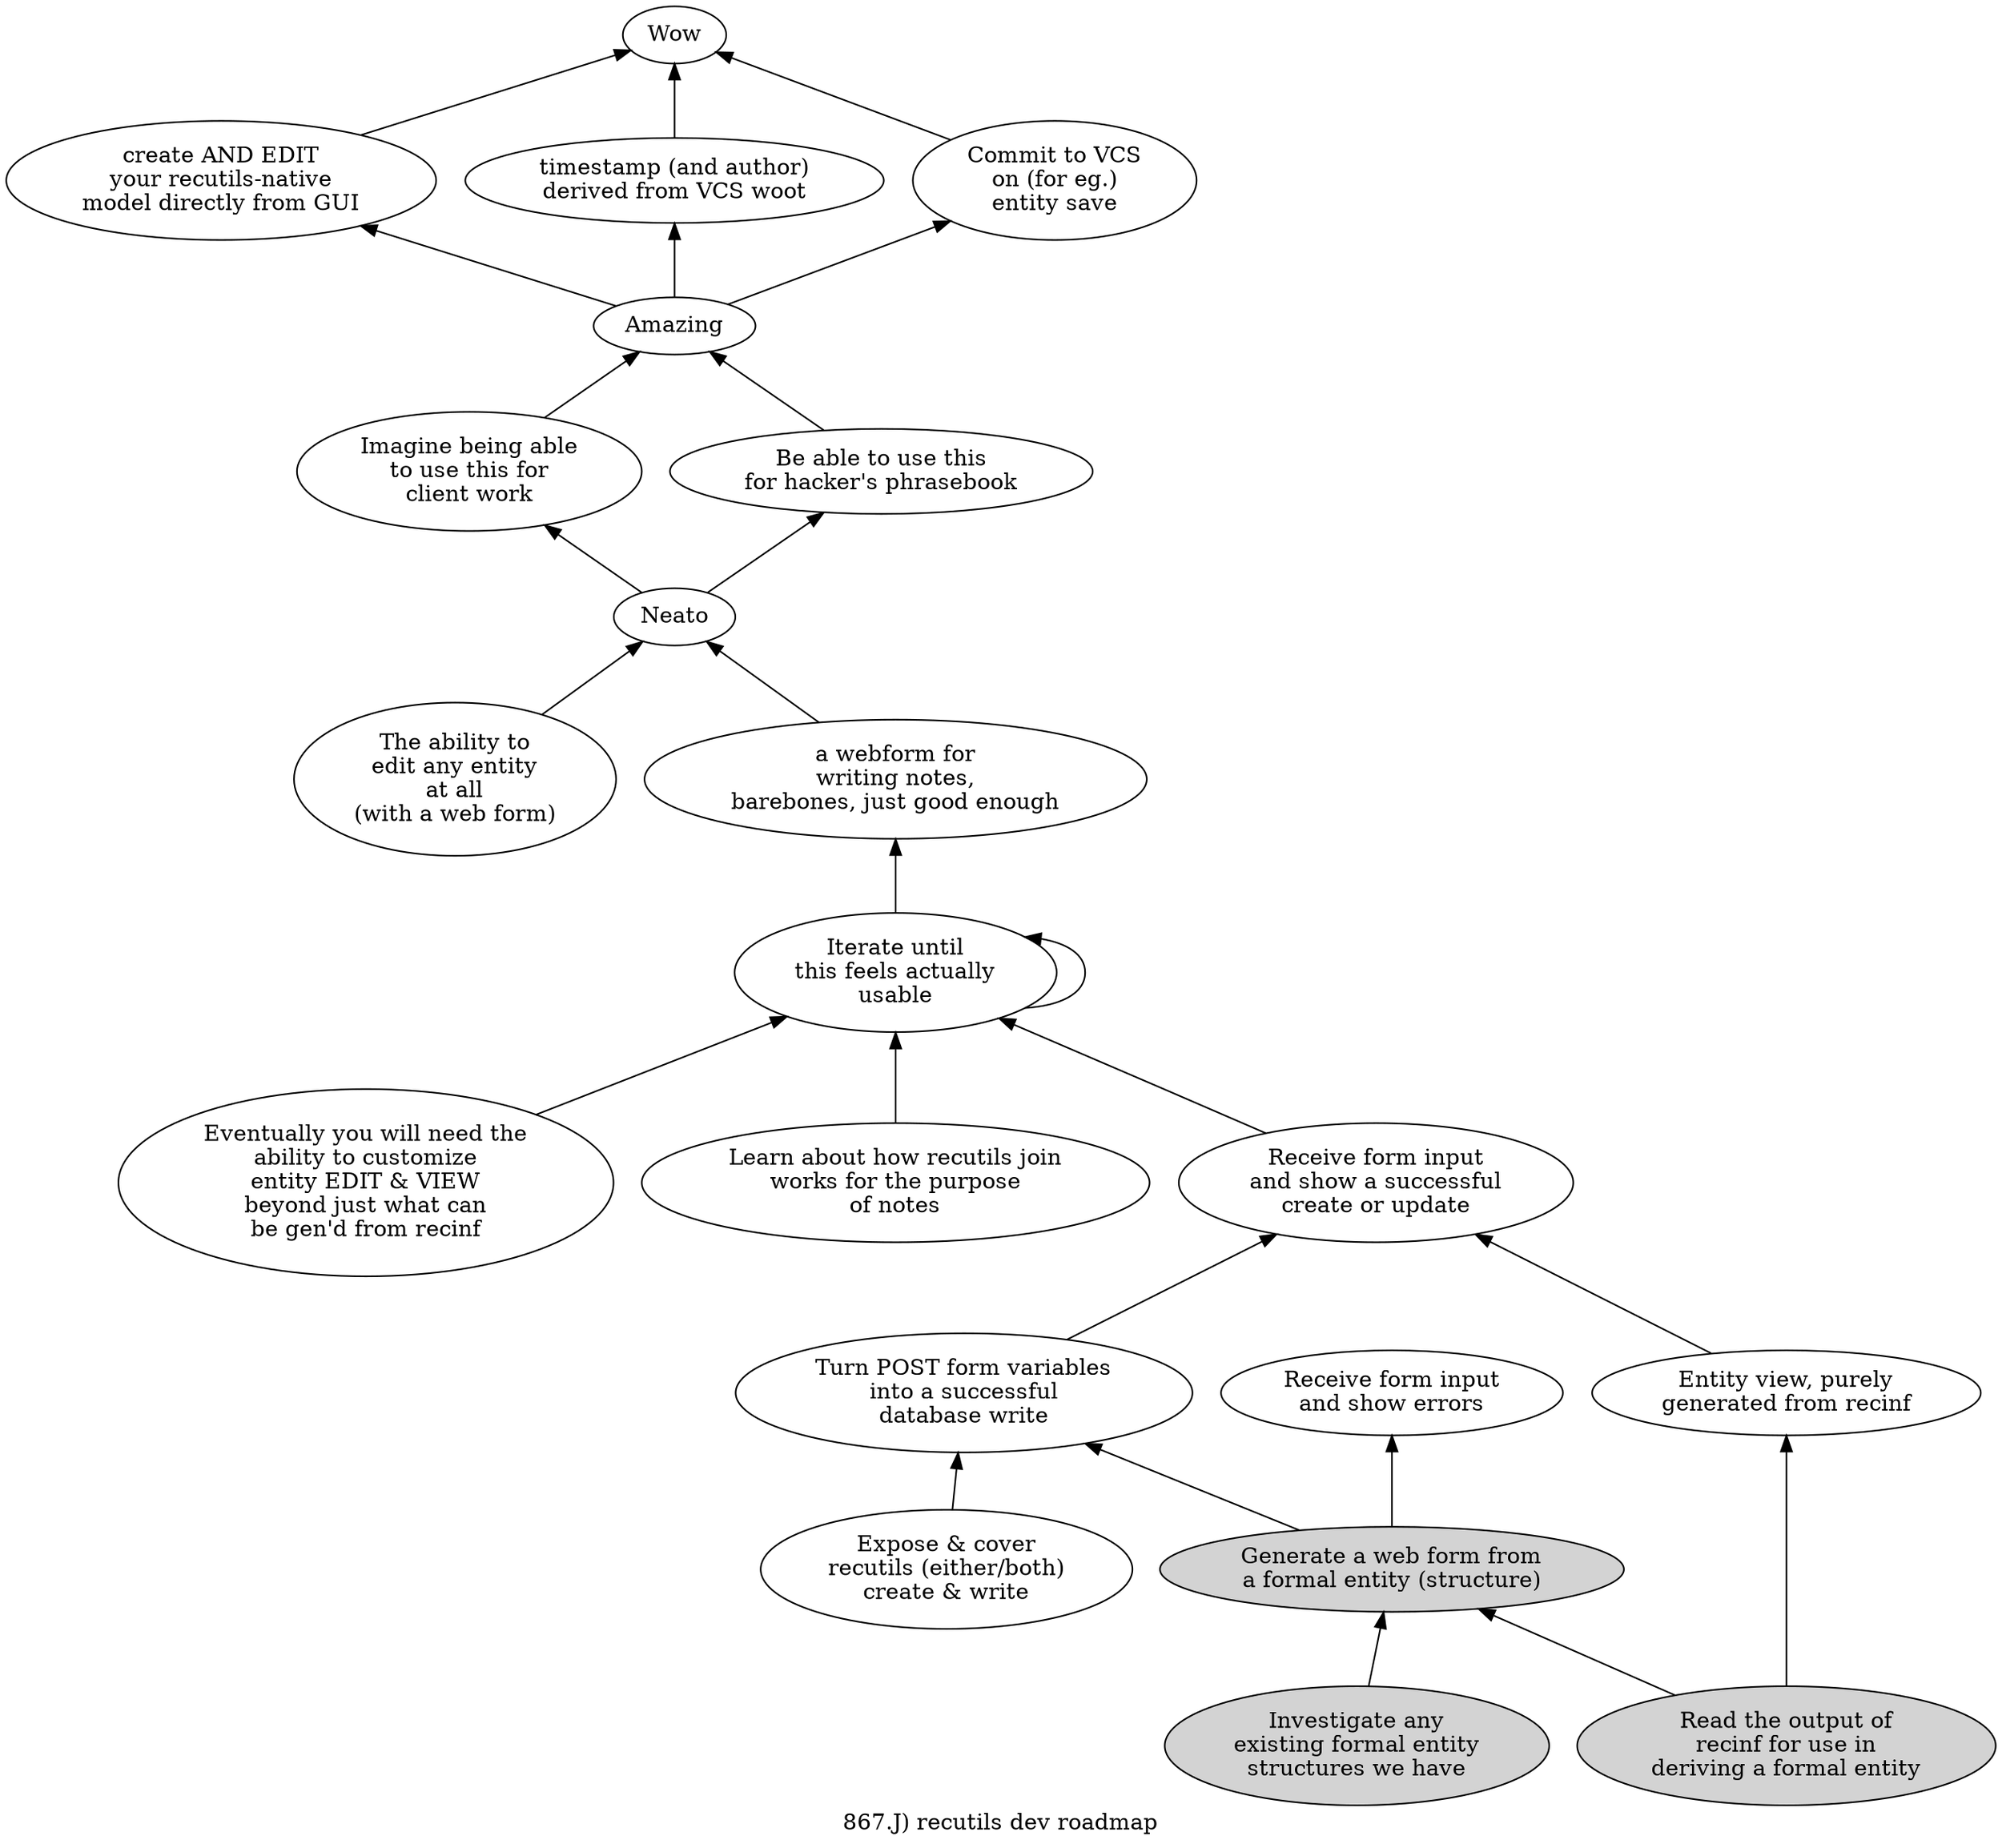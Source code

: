 digraph g {
label="867.J) recutils dev roadmap"
rankdir=BT  /* Make the thing everything points to be at the top */
DONE0200[label="Wow"]
MODELLER->DONE0200
VCS->DONE0200
VCSWRITE->DONE0200
DONE0100[label="Amazing"]
CW->DONE0100
HPB->DONE0100
CW[label="Imagine being able\nto use this for\nclient work"]
DONE0050->CW
HPB[label="Be able to use this\nfor hacker's phrasebook"]
DONE0050->HPB
DONE0050[label="Neato"]
EAEAA->DONE0050
JOINNOTES->DONE0050
ITERUSE[label="Iterate until\nthis feels actually\nusable"]
CUSTOM->ITERUSE
ITERUSE->ITERUSE
JOIN->ITERUSE
RFIOK->ITERUSE
EAEAA[label="The ability to\nedit any entity\nat all\n(with a web form)"]
CREATEOK[label="Turn POST form variables\ninto a successful\ndatabase write"]
EXPOSEW->CREATEOK
GWFFFE->CREATEOK
EXPOSEW[label="Expose & cover\nrecutils (either/both)\ncreate & write"]
GWFFFE[label="Generate a web form from\na formal entity (structure)" style=filled]
EFORM->GWFFFE
RRI->GWFFFE
RFISE[label="Receive form input\nand show errors"]
GWFFFE->RFISE
RFIOK[label="Receive form input\nand show a successful\ncreate or update"]
CREATEOK->RFIOK
VIEW->RFIOK
RRI[label="Read the output of\nrecinf for use in\nderiving a formal entity" style=filled]
JOINNOTES[label="a webform for\nwriting notes,\nbarebones, just good enough"]
ITERUSE->JOINNOTES
JOIN[label="Learn about how recutils join\nworks for the purpose\nof notes"]
VCS[label="timestamp (and author)\nderived from VCS woot"]
DONE0100->VCS
VCSWRITE[label="Commit to VCS\non (for eg.)\nentity save"]
DONE0100->VCSWRITE
CUSTOM[label="Eventually you will need the\nability to customize
entity EDIT & VIEW\nbeyond just what can\nbe gen'd from recinf"]
VIEW[label="Entity view, purely\ngenerated from recinf"]
RRI->VIEW
MODELLER[label="create AND EDIT\nyour recutils-native\nmodel directly from GUI"]
DONE0100->MODELLER
EFORM[label="Investigate any\nexisting formal entity\nstructures we have" style=filled]
}

/*
#history-C.1 Create a rough draft of dependencies from initial nodes
#born
*/
